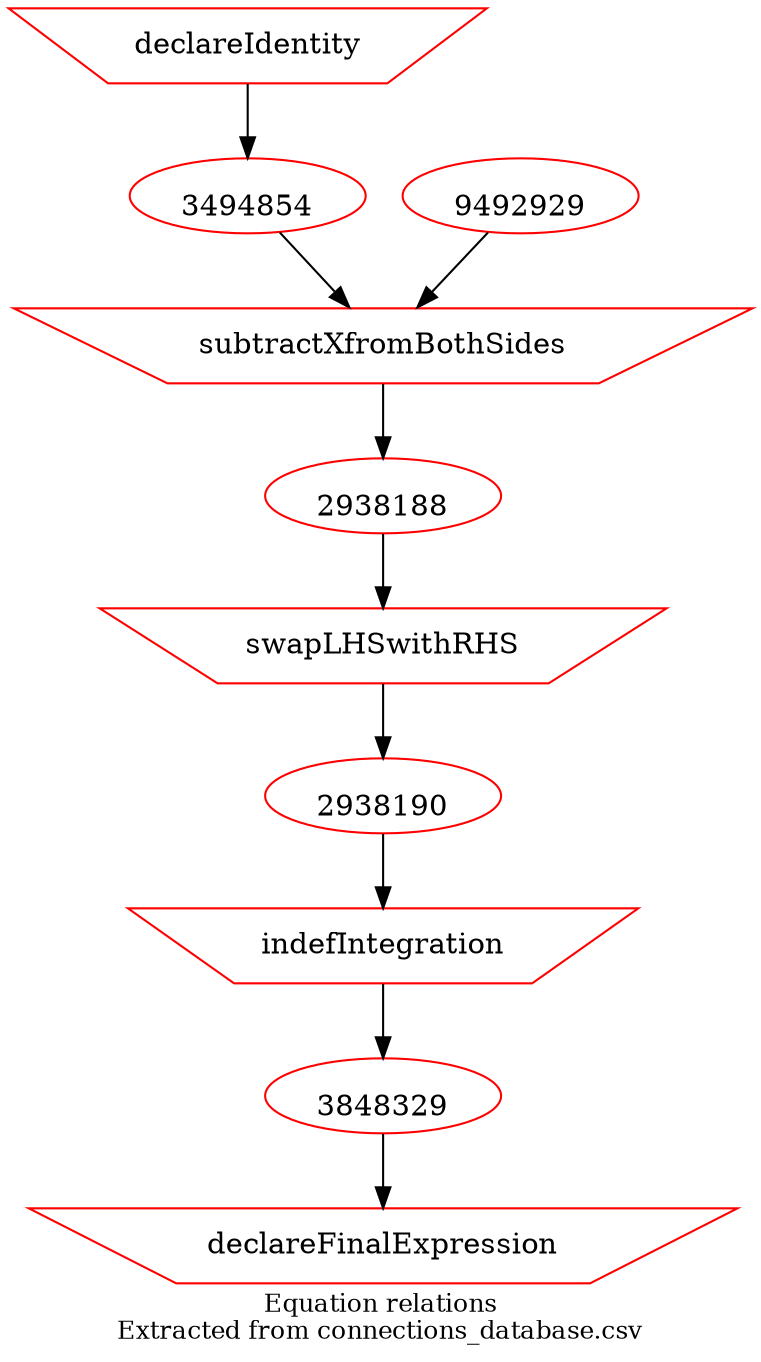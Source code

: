 digraph physicsDerivation {
overlap = false;
label="Equation relations\nExtracted from connections_database.csv";
fontsize=12;
4952082 -> 3494854;
9492929 -> 4842942;
3494854 -> 4842942;
4842942 -> 2938188;
2938188 -> 4848592;
4848592 -> 2938190;
2938190 -> 8483953;
8483953 -> 3848329;
3848329 -> 2839422;
2938188 [shape=ellipse, color=red,image="../../expressions/8489593960.png",labelloc=b,URL="http://output.com"];
2938190 [shape=ellipse, color=red,image="../../expressions/8489593962.png",labelloc=b,URL="http://output.com"];
3494854 [shape=ellipse, color=red,image="../../expressions/8489593958.png",labelloc=b,URL="http://output.com"];
3848329 [shape=ellipse, color=red,image="../../expressions/8489593964.png",labelloc=b,URL="http://output.com"];
2839422 [shape=invtrapezium, color=red,label="declareFinalExpression"];
4842942 [shape=invtrapezium, color=red,label="subtractXfromBothSides"];
4848592 [shape=invtrapezium, color=red,label="swapLHSwithRHS"];
4952082 [shape=invtrapezium, color=red,label="declareIdentity"];
8483953 [shape=invtrapezium, color=red,label="indefIntegration"];
9492929 [shape=ellipse, color=red,image="../../feeds/9492929.png",labelloc=b,URL="http://feed.com"];
}
